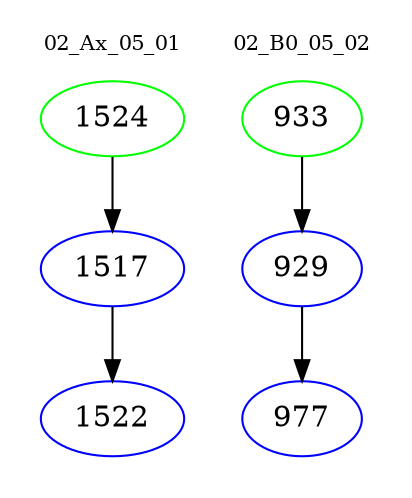 digraph{
subgraph cluster_0 {
color = white
label = "02_Ax_05_01";
fontsize=10;
T0_1524 [label="1524", color="green"]
T0_1524 -> T0_1517 [color="black"]
T0_1517 [label="1517", color="blue"]
T0_1517 -> T0_1522 [color="black"]
T0_1522 [label="1522", color="blue"]
}
subgraph cluster_1 {
color = white
label = "02_B0_05_02";
fontsize=10;
T1_933 [label="933", color="green"]
T1_933 -> T1_929 [color="black"]
T1_929 [label="929", color="blue"]
T1_929 -> T1_977 [color="black"]
T1_977 [label="977", color="blue"]
}
}
